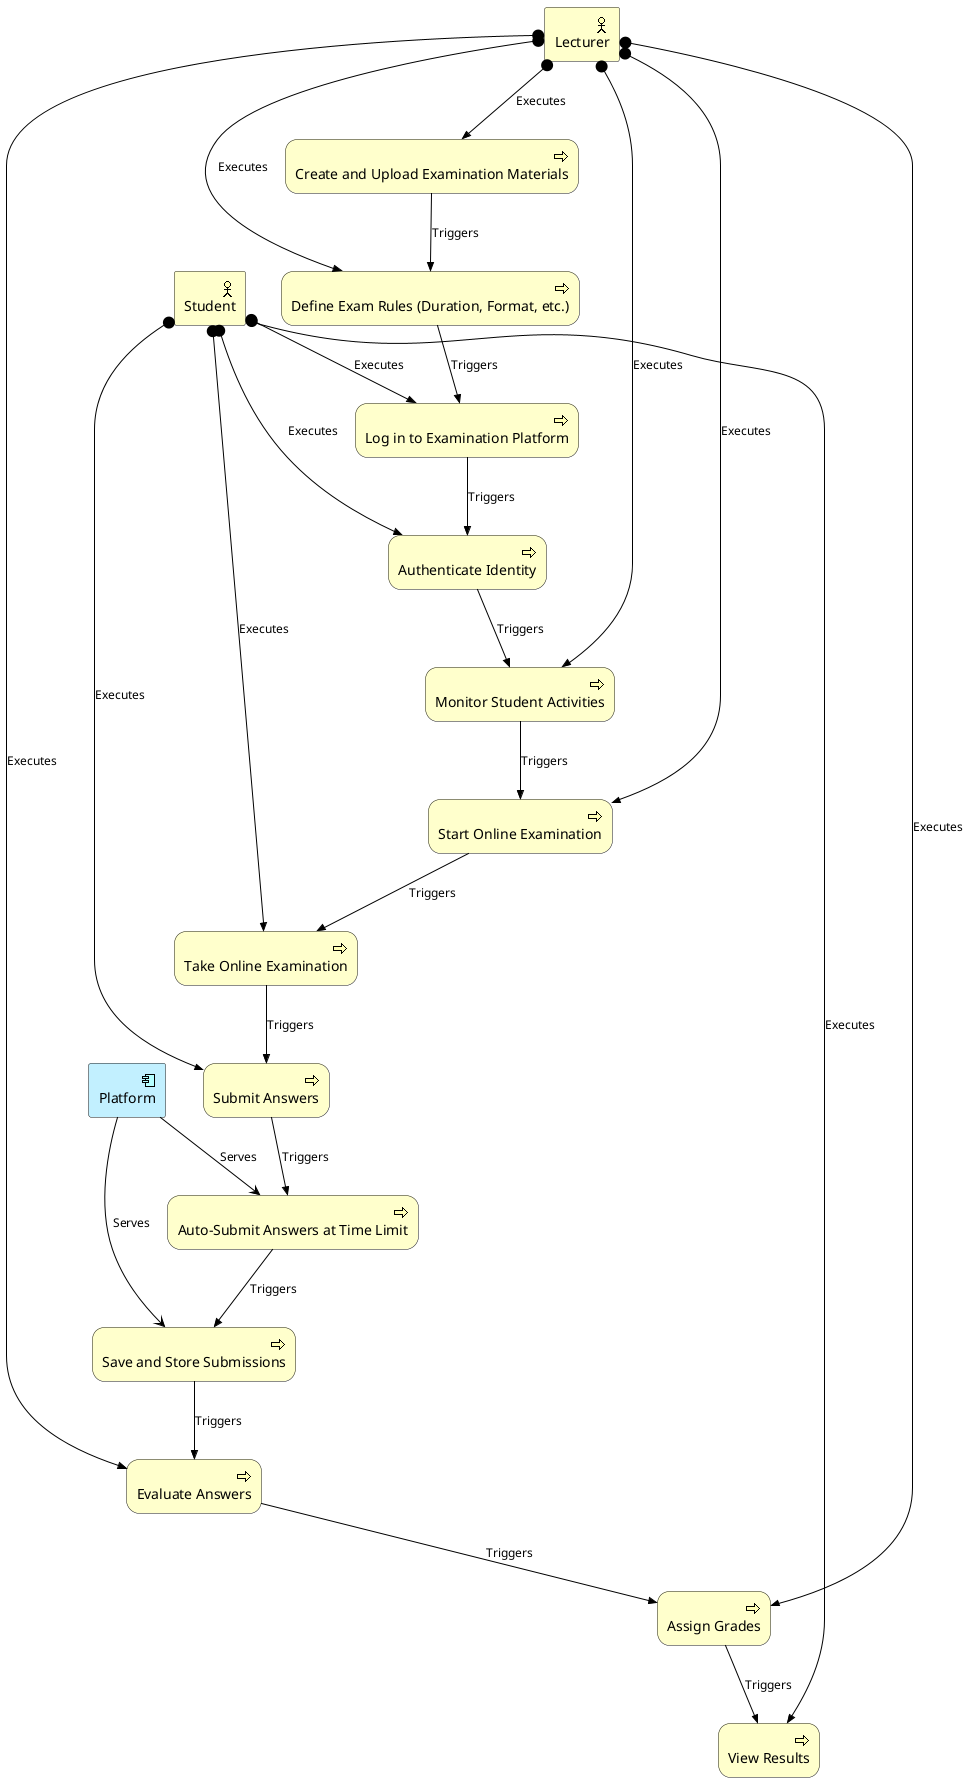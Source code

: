 @startuml 
top to bottom direction

!include <archimate/Archimate> 

' Define Business Actors
archimate #Business "Lecturer" as lecturer <<business-actor>>
archimate #Business "Student" as student <<business-actor>>
archimate #Application "Platform" as platform <<application-component>>

' Define Business Processes
archimate #Business "Create and Upload Examination Materials" as createUploadExam <<business-process>>
archimate #Business "Define Exam Rules (Duration, Format, etc.)" as defineExamRules <<business-process>>
archimate #Business "Log in to Examination Platform" as loginToPlatform <<business-process>>
archimate #Business "Authenticate Identity" as authenticateIdentity <<business-process>>
archimate #Business "Monitor Student Activities" as monitorActivities <<business-process>>
archimate #Business "Start Online Examination" as startOnlineExam <<business-process>>
archimate #Business "Take Online Examination" as takeOnlineExam <<business-process>>
archimate #Business "Submit Answers" as submitAnswers <<business-process>>
archimate #Business "Auto-Submit Answers at Time Limit" as autoSubmitAnswers <<business-process>>
archimate #Business "Save and Store Submissions" as saveSubmissions <<business-process>>
archimate #Business "Evaluate Answers" as evaluateAnswers <<business-process>>
archimate #Business "Assign Grades" as assignGrades <<business-process>>
archimate #Business "View Results" as viewResults <<business-process>>

' Relationships
lecturer @-->> createUploadExam : "Executes"
lecturer @-->> defineExamRules : "Executes"
student @-->> loginToPlatform : "Executes"
student @-->> authenticateIdentity : "Executes"
lecturer @-->> monitorActivities : "Executes"
lecturer @-->> startOnlineExam : "Executes"
student @-->> takeOnlineExam : "Executes"
student @-->> submitAnswers : "Executes"
lecturer @-->> evaluateAnswers : "Executes"
lecturer @-->> assignGrades : "Executes"
platform --> autoSubmitAnswers : "Serves"
platform --> saveSubmissions : "Serves"
student @-->> viewResults : "Executes"

' Define Triggers between processes
createUploadExam -->> defineExamRules : "Triggers"
defineExamRules -->> loginToPlatform : "Triggers"
loginToPlatform -->> authenticateIdentity : "Triggers"
authenticateIdentity -->> monitorActivities : "Triggers"
monitorActivities -->> startOnlineExam : "Triggers"
startOnlineExam -->> takeOnlineExam : "Triggers"
takeOnlineExam -->> submitAnswers : "Triggers"
submitAnswers -->> autoSubmitAnswers : "Triggers"
autoSubmitAnswers -->> saveSubmissions : "Triggers"
saveSubmissions -->> evaluateAnswers : "Triggers"
evaluateAnswers -->> assignGrades : "Triggers"
assignGrades -->> viewResults : "Triggers"

@enduml
